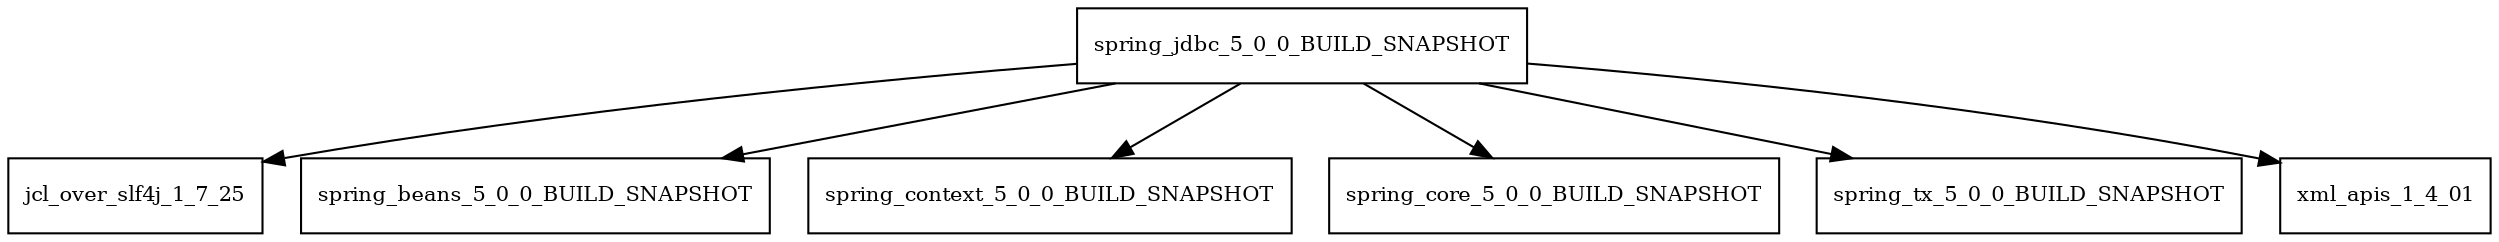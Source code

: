 digraph spring_jdbc_5_0_0_BUILD_SNAPSHOT_dependencies {
  node [shape = box, fontsize=10.0];
  spring_jdbc_5_0_0_BUILD_SNAPSHOT -> jcl_over_slf4j_1_7_25;
  spring_jdbc_5_0_0_BUILD_SNAPSHOT -> spring_beans_5_0_0_BUILD_SNAPSHOT;
  spring_jdbc_5_0_0_BUILD_SNAPSHOT -> spring_context_5_0_0_BUILD_SNAPSHOT;
  spring_jdbc_5_0_0_BUILD_SNAPSHOT -> spring_core_5_0_0_BUILD_SNAPSHOT;
  spring_jdbc_5_0_0_BUILD_SNAPSHOT -> spring_tx_5_0_0_BUILD_SNAPSHOT;
  spring_jdbc_5_0_0_BUILD_SNAPSHOT -> xml_apis_1_4_01;
}
